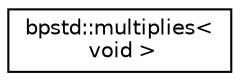 digraph "Graphical Class Hierarchy"
{
 // LATEX_PDF_SIZE
  edge [fontname="Helvetica",fontsize="10",labelfontname="Helvetica",labelfontsize="10"];
  node [fontname="Helvetica",fontsize="10",shape=record];
  rankdir="LR";
  Node0 [label="bpstd::multiplies\<\l void \>",height=0.2,width=0.4,color="black", fillcolor="white", style="filled",URL="$d2/d47/structbpstd_1_1multiplies_3_01void_01_4.html",tooltip=" "];
}
